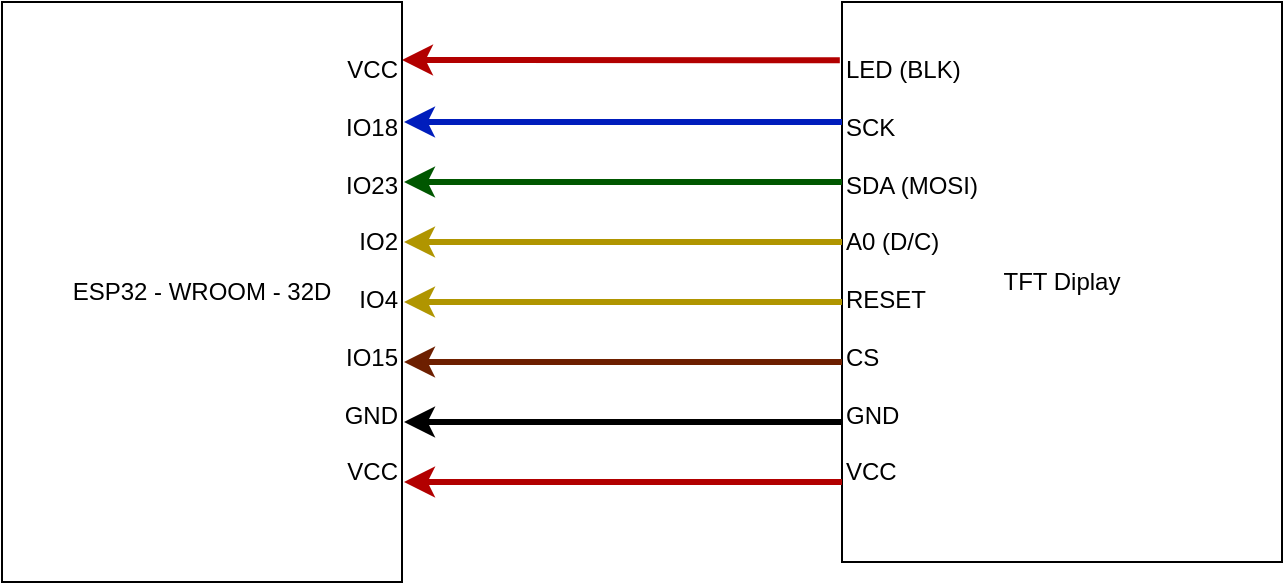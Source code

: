 <mxfile version="22.1.21" type="device">
  <diagram name="Page-1" id="WR1nK2bmbuRRnSlArzg6">
    <mxGraphModel dx="1050" dy="629" grid="1" gridSize="10" guides="1" tooltips="1" connect="1" arrows="1" fold="1" page="1" pageScale="1" pageWidth="850" pageHeight="1100" math="0" shadow="0">
      <root>
        <mxCell id="0" />
        <mxCell id="1" parent="0" />
        <mxCell id="GBQh-kbNGzySexo0KhxP-1" value="TFT Diplay" style="rounded=0;whiteSpace=wrap;html=1;" parent="1" vertex="1">
          <mxGeometry x="500" y="90" width="220" height="280" as="geometry" />
        </mxCell>
        <mxCell id="GBQh-kbNGzySexo0KhxP-2" value="" style="endArrow=classic;html=1;rounded=0;exitX=-0.005;exitY=0.104;exitDx=0;exitDy=0;exitPerimeter=0;fillColor=#e51400;strokeColor=#B20000;strokeWidth=3;" parent="1" source="GBQh-kbNGzySexo0KhxP-1" edge="1">
          <mxGeometry width="50" height="50" relative="1" as="geometry">
            <mxPoint x="270" y="200" as="sourcePoint" />
            <mxPoint x="280" y="119" as="targetPoint" />
          </mxGeometry>
        </mxCell>
        <mxCell id="GBQh-kbNGzySexo0KhxP-4" value="&lt;div&gt;LED (BLK)&lt;/div&gt;&lt;div&gt;&lt;br&gt;&lt;/div&gt;&lt;div&gt;SCK&lt;/div&gt;&lt;div&gt;&lt;br&gt;&lt;/div&gt;&lt;div&gt;SDA (MOSI)&lt;/div&gt;&lt;div&gt;&lt;br&gt;&lt;/div&gt;&lt;div&gt;A0 (D/C)&lt;/div&gt;&lt;div&gt;&lt;br&gt;&lt;/div&gt;&lt;div&gt;RESET&lt;/div&gt;&lt;div&gt;&lt;br&gt;&lt;/div&gt;&lt;div&gt;CS&lt;/div&gt;&lt;div&gt;&lt;br&gt;&lt;/div&gt;&lt;div&gt;GND&lt;/div&gt;&lt;div&gt;&lt;br&gt;&lt;/div&gt;&lt;div&gt;VCC&lt;/div&gt;" style="text;html=1;strokeColor=none;fillColor=none;align=left;verticalAlign=top;whiteSpace=wrap;rounded=0;" parent="1" vertex="1">
          <mxGeometry x="500" y="110" width="110" height="240" as="geometry" />
        </mxCell>
        <mxCell id="GBQh-kbNGzySexo0KhxP-5" value="" style="endArrow=classic;html=1;rounded=0;exitX=-0.005;exitY=0.104;exitDx=0;exitDy=0;exitPerimeter=0;fillColor=#e51400;strokeColor=#B20000;strokeWidth=3;" parent="1" edge="1">
          <mxGeometry width="50" height="50" relative="1" as="geometry">
            <mxPoint x="500" y="330" as="sourcePoint" />
            <mxPoint x="281" y="330" as="targetPoint" />
          </mxGeometry>
        </mxCell>
        <mxCell id="GBQh-kbNGzySexo0KhxP-6" value="" style="endArrow=classic;html=1;rounded=0;exitX=-0.005;exitY=0.104;exitDx=0;exitDy=0;exitPerimeter=0;strokeWidth=3;" parent="1" edge="1">
          <mxGeometry width="50" height="50" relative="1" as="geometry">
            <mxPoint x="500" y="300" as="sourcePoint" />
            <mxPoint x="281" y="300" as="targetPoint" />
          </mxGeometry>
        </mxCell>
        <mxCell id="GBQh-kbNGzySexo0KhxP-7" value="" style="endArrow=classic;html=1;rounded=0;exitX=-0.005;exitY=0.104;exitDx=0;exitDy=0;exitPerimeter=0;fillColor=#a0522d;strokeColor=#6D1F00;strokeWidth=3;" parent="1" edge="1">
          <mxGeometry width="50" height="50" relative="1" as="geometry">
            <mxPoint x="500" y="270" as="sourcePoint" />
            <mxPoint x="281" y="270" as="targetPoint" />
          </mxGeometry>
        </mxCell>
        <mxCell id="GBQh-kbNGzySexo0KhxP-8" value="" style="endArrow=classic;html=1;rounded=0;exitX=-0.005;exitY=0.104;exitDx=0;exitDy=0;exitPerimeter=0;fillColor=#e3c800;strokeColor=#B09500;strokeWidth=3;" parent="1" edge="1">
          <mxGeometry width="50" height="50" relative="1" as="geometry">
            <mxPoint x="500" y="240" as="sourcePoint" />
            <mxPoint x="281" y="240" as="targetPoint" />
          </mxGeometry>
        </mxCell>
        <mxCell id="GBQh-kbNGzySexo0KhxP-9" value="" style="endArrow=classic;html=1;rounded=0;exitX=-0.005;exitY=0.104;exitDx=0;exitDy=0;exitPerimeter=0;fillColor=#e3c800;strokeColor=#B09500;strokeWidth=3;" parent="1" edge="1">
          <mxGeometry width="50" height="50" relative="1" as="geometry">
            <mxPoint x="500" y="210" as="sourcePoint" />
            <mxPoint x="281" y="210" as="targetPoint" />
          </mxGeometry>
        </mxCell>
        <mxCell id="GBQh-kbNGzySexo0KhxP-10" value="" style="endArrow=classic;html=1;rounded=0;exitX=-0.005;exitY=0.104;exitDx=0;exitDy=0;exitPerimeter=0;fillColor=#008a00;strokeColor=#005700;strokeWidth=3;" parent="1" edge="1">
          <mxGeometry width="50" height="50" relative="1" as="geometry">
            <mxPoint x="500" y="180" as="sourcePoint" />
            <mxPoint x="281" y="180" as="targetPoint" />
          </mxGeometry>
        </mxCell>
        <mxCell id="GBQh-kbNGzySexo0KhxP-11" value="" style="endArrow=classic;html=1;rounded=0;exitX=-0.005;exitY=0.104;exitDx=0;exitDy=0;exitPerimeter=0;fillColor=#0050ef;strokeColor=#001DBC;strokeWidth=3;" parent="1" edge="1">
          <mxGeometry width="50" height="50" relative="1" as="geometry">
            <mxPoint x="500" y="150" as="sourcePoint" />
            <mxPoint x="281" y="150" as="targetPoint" />
          </mxGeometry>
        </mxCell>
        <mxCell id="GBQh-kbNGzySexo0KhxP-12" value="ESP32 - WROOM - 32D" style="rounded=0;whiteSpace=wrap;html=1;" parent="1" vertex="1">
          <mxGeometry x="80" y="90" width="200" height="290" as="geometry" />
        </mxCell>
        <mxCell id="GBQh-kbNGzySexo0KhxP-13" value="VCC&lt;br&gt;&lt;br&gt;IO18&lt;br&gt;&lt;br&gt;IO23&lt;br&gt;&lt;br&gt;IO2&lt;br&gt;&lt;br&gt;IO4&lt;br&gt;&lt;br&gt;IO15&lt;br&gt;&lt;br&gt;GND&lt;br&gt;&lt;br&gt;VCC" style="text;html=1;strokeColor=none;fillColor=none;align=right;verticalAlign=top;whiteSpace=wrap;rounded=0;" parent="1" vertex="1">
          <mxGeometry x="180" y="110" width="100" height="240" as="geometry" />
        </mxCell>
      </root>
    </mxGraphModel>
  </diagram>
</mxfile>
